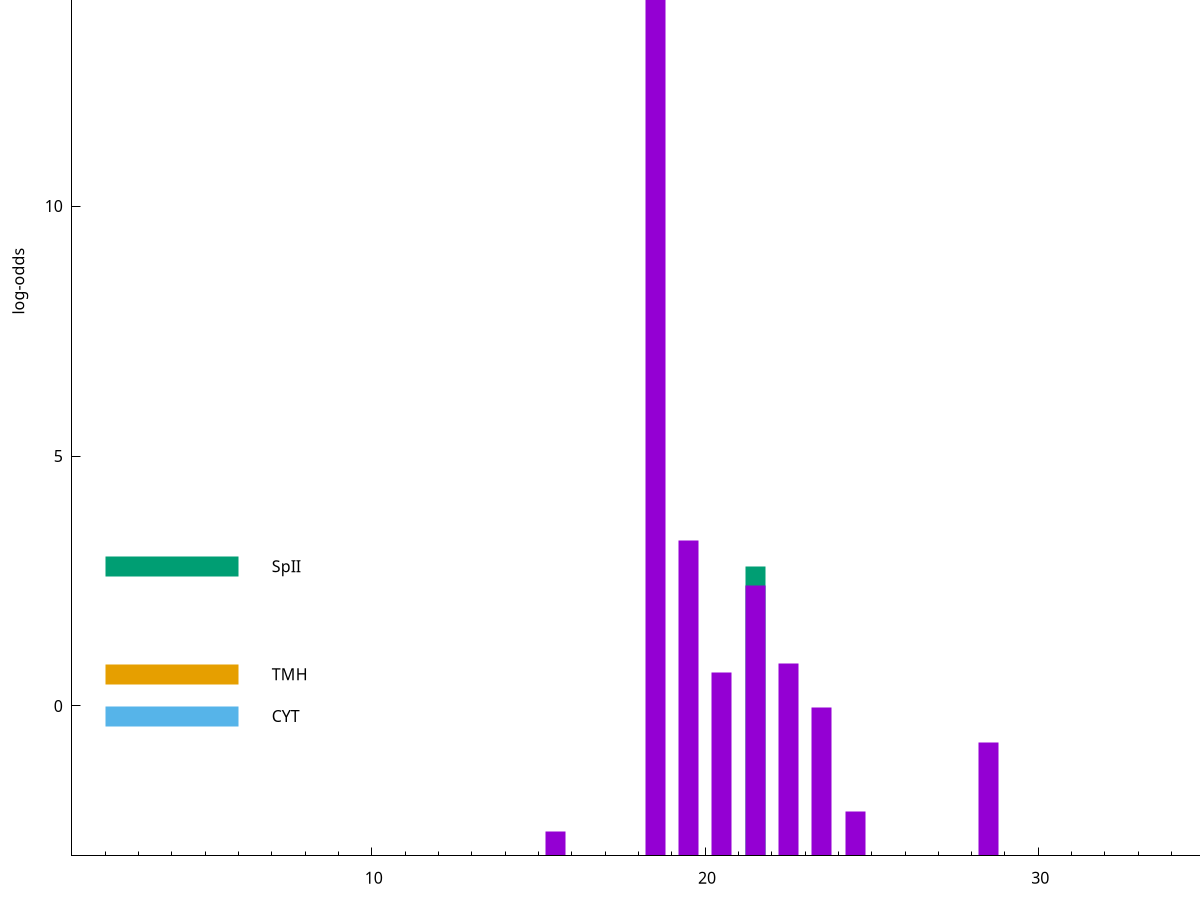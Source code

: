 set title "LipoP predictions for SRR4017925.gff"
set size 2., 1.4
set xrange [1:70] 
set mxtics 10
set yrange [-3:20]
set y2range [0:23]
set ylabel "log-odds"
set term postscript eps color solid "Helvetica" 30
set output "SRR4017925.gff62.eps"
set arrow from 2,17.6499 to 6,17.6499 nohead lt 1 lw 20
set label "SpI" at 7,17.6499
set arrow from 2,2.79697 to 6,2.79697 nohead lt 2 lw 20
set label "SpII" at 7,2.79697
set arrow from 2,0.632417 to 6,0.632417 nohead lt 4 lw 20
set label "TMH" at 7,0.632417
set arrow from 2,-0.200913 to 6,-0.200913 nohead lt 3 lw 20
set label "CYT" at 7,-0.200913
set arrow from 2,17.6499 to 6,17.6499 nohead lt 1 lw 20
set label "SpI" at 7,17.6499
# NOTE: The scores below are the log-odds scores with the threshold
# NOTE: subtracted (a hack to make gnuplot make the histogram all
# NOTE: look nice).
plot "-" axes x1y2 title "" with impulses lt 2 lw 20, "-" axes x1y2 title "" with impulses lt 1 lw 20
21.500000 5.796970
e
18.500000 20.649700
19.500000 6.319870
21.500000 5.418730
22.500000 3.850314
20.500000 3.670191
23.500000 2.964518
28.500000 2.261154
24.500000 0.879060
15.500000 0.483100
e
exit
